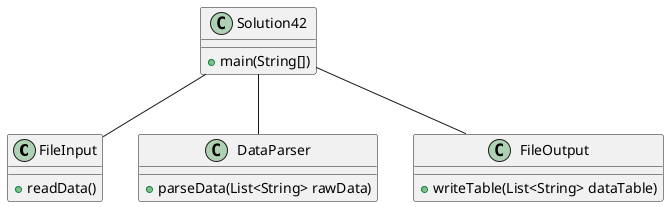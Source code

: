 @startuml

class FileInput {
  +readData()
}

class DataParser {
  +parseData(List<String> rawData)
}

class FileOutput {
  +writeTable(List<String> dataTable)
}

class Solution42 {
+main(String[])
}

Solution42 -- FileInput
Solution42 -- DataParser
Solution42 -- FileOutput


@enduml